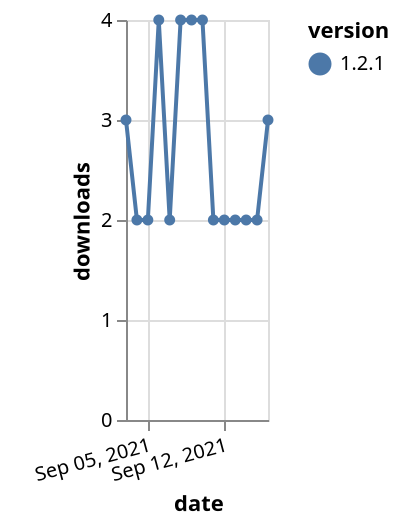 {"$schema": "https://vega.github.io/schema/vega-lite/v5.json", "description": "A simple bar chart with embedded data.", "data": {"values": [{"date": "2021-09-03", "total": 3460, "delta": 3, "version": "1.2.1"}, {"date": "2021-09-04", "total": 3462, "delta": 2, "version": "1.2.1"}, {"date": "2021-09-05", "total": 3464, "delta": 2, "version": "1.2.1"}, {"date": "2021-09-06", "total": 3468, "delta": 4, "version": "1.2.1"}, {"date": "2021-09-07", "total": 3470, "delta": 2, "version": "1.2.1"}, {"date": "2021-09-08", "total": 3474, "delta": 4, "version": "1.2.1"}, {"date": "2021-09-09", "total": 3478, "delta": 4, "version": "1.2.1"}, {"date": "2021-09-10", "total": 3482, "delta": 4, "version": "1.2.1"}, {"date": "2021-09-11", "total": 3484, "delta": 2, "version": "1.2.1"}, {"date": "2021-09-12", "total": 3486, "delta": 2, "version": "1.2.1"}, {"date": "2021-09-13", "total": 3488, "delta": 2, "version": "1.2.1"}, {"date": "2021-09-14", "total": 3490, "delta": 2, "version": "1.2.1"}, {"date": "2021-09-15", "total": 3492, "delta": 2, "version": "1.2.1"}, {"date": "2021-09-16", "total": 3495, "delta": 3, "version": "1.2.1"}]}, "width": "container", "mark": {"type": "line", "point": {"filled": true}}, "encoding": {"x": {"field": "date", "type": "temporal", "timeUnit": "yearmonthdate", "title": "date", "axis": {"labelAngle": -15}}, "y": {"field": "delta", "type": "quantitative", "title": "downloads"}, "color": {"field": "version", "type": "nominal"}, "tooltip": {"field": "delta"}}}